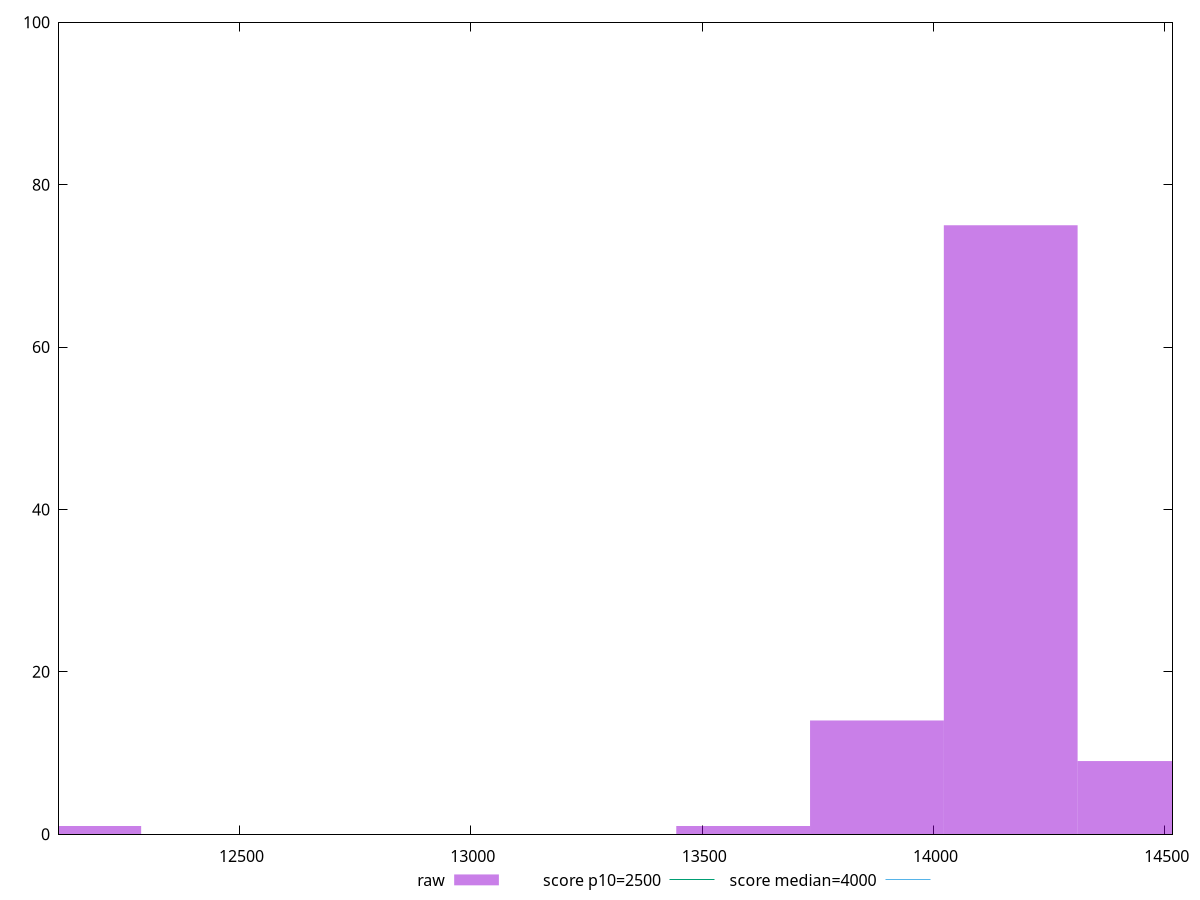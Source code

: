 reset

$raw <<EOF
12143.032550609321 1
14455.991131677763 9
14166.871309044207 75
13877.751486410652 14
13588.631663777098 1
EOF

set key outside below
set boxwidth 289.11982263355526
set xrange [12110.0465:14516.508999999998]
set yrange [0:100]
set trange [0:100]
set style fill transparent solid 0.5 noborder

set parametric
set terminal svg size 640, 490 enhanced background rgb 'white'
set output "report_00026_2021-02-22T21:38:55.199Z/largest-contentful-paint/samples/pages+cached/raw/histogram.svg"

plot $raw title "raw" with boxes, \
     2500,t title "score p10=2500", \
     4000,t title "score median=4000"

reset
